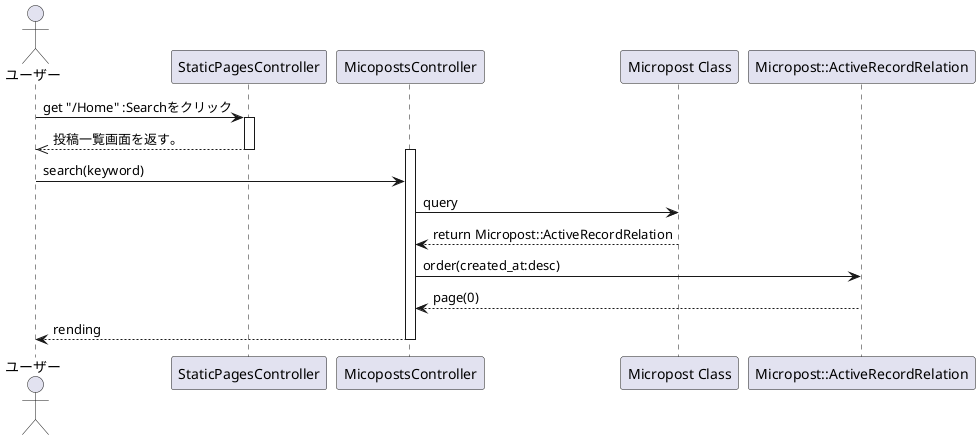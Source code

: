 @startuml
actor ユーザー
ユーザー -> StaticPagesController : get "/Home" :Searchをクリック
activate "StaticPagesController"
ユーザー <<-- StaticPagesController : 投稿一覧画面を返す。
deactivate "StaticPagesController"
activate "MicopostsController"
ユーザー -> MicopostsController :search(keyword)
MicopostsController -> "Micropost Class":query
MicopostsController <-- "Micropost Class":return Micropost::ActiveRecordRelation
MicopostsController -> "Micropost::ActiveRecordRelation":order(created_at:desc)
MicopostsController <-- "Micropost::ActiveRecordRelation":page(0)
ユーザー <-- MicopostsController:rending
deactivate "MicopostsController"

@enduml